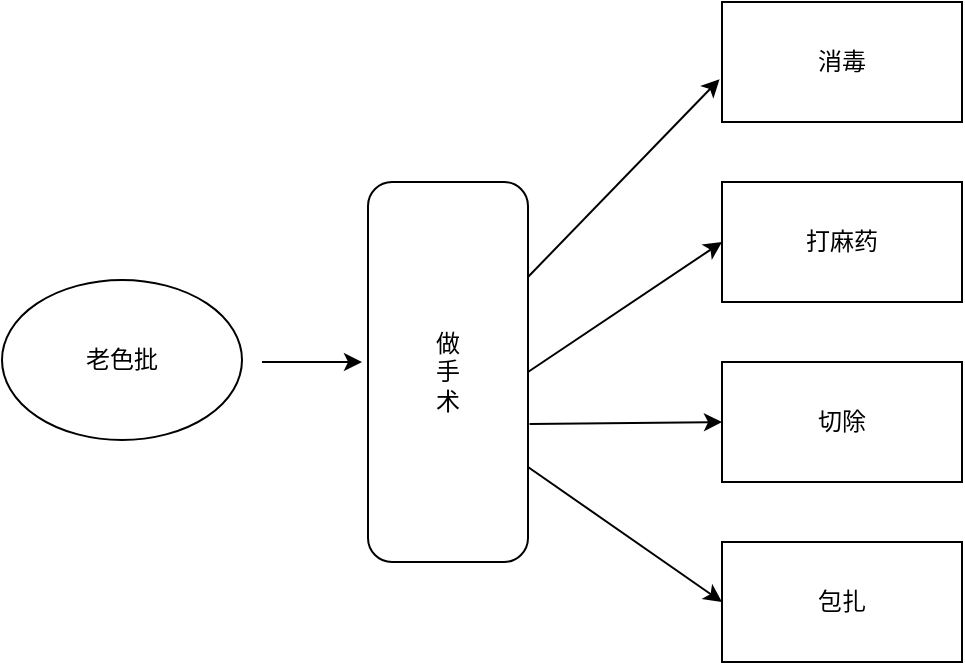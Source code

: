 <mxfile version="14.8.1" type="github">
  <diagram id="tIfJTfWHigymWDPLSlrO" name="Page-1">
    <mxGraphModel dx="1038" dy="490" grid="1" gridSize="10" guides="1" tooltips="1" connect="1" arrows="1" fold="1" page="1" pageScale="1" pageWidth="850" pageHeight="1100" math="0" shadow="0">
      <root>
        <mxCell id="0" />
        <mxCell id="1" parent="0" />
        <mxCell id="c6HZqa-KhIeQ7jRG5_oA-1" value="做&lt;br&gt;手&lt;br&gt;术" style="rounded=1;whiteSpace=wrap;html=1;" vertex="1" parent="1">
          <mxGeometry x="323" y="210" width="80" height="190" as="geometry" />
        </mxCell>
        <mxCell id="c6HZqa-KhIeQ7jRG5_oA-2" value="老色批" style="ellipse;whiteSpace=wrap;html=1;" vertex="1" parent="1">
          <mxGeometry x="140" y="259" width="120" height="80" as="geometry" />
        </mxCell>
        <mxCell id="c6HZqa-KhIeQ7jRG5_oA-3" value="消毒" style="rounded=0;whiteSpace=wrap;html=1;" vertex="1" parent="1">
          <mxGeometry x="500" y="120" width="120" height="60" as="geometry" />
        </mxCell>
        <mxCell id="c6HZqa-KhIeQ7jRG5_oA-4" value="打麻药" style="rounded=0;whiteSpace=wrap;html=1;" vertex="1" parent="1">
          <mxGeometry x="500" y="210" width="120" height="60" as="geometry" />
        </mxCell>
        <mxCell id="c6HZqa-KhIeQ7jRG5_oA-5" value="切除" style="rounded=0;whiteSpace=wrap;html=1;" vertex="1" parent="1">
          <mxGeometry x="500" y="300" width="120" height="60" as="geometry" />
        </mxCell>
        <mxCell id="c6HZqa-KhIeQ7jRG5_oA-6" value="包扎" style="rounded=0;whiteSpace=wrap;html=1;" vertex="1" parent="1">
          <mxGeometry x="500" y="390" width="120" height="60" as="geometry" />
        </mxCell>
        <mxCell id="c6HZqa-KhIeQ7jRG5_oA-7" value="" style="endArrow=classic;html=1;" edge="1" parent="1">
          <mxGeometry width="50" height="50" relative="1" as="geometry">
            <mxPoint x="270" y="300" as="sourcePoint" />
            <mxPoint x="320" y="300" as="targetPoint" />
          </mxGeometry>
        </mxCell>
        <mxCell id="c6HZqa-KhIeQ7jRG5_oA-9" value="" style="endArrow=classic;html=1;entryX=0;entryY=0.5;entryDx=0;entryDy=0;exitX=1;exitY=0.5;exitDx=0;exitDy=0;" edge="1" parent="1" source="c6HZqa-KhIeQ7jRG5_oA-1" target="c6HZqa-KhIeQ7jRG5_oA-4">
          <mxGeometry width="50" height="50" relative="1" as="geometry">
            <mxPoint x="420" y="290" as="sourcePoint" />
            <mxPoint x="490" y="250" as="targetPoint" />
          </mxGeometry>
        </mxCell>
        <mxCell id="c6HZqa-KhIeQ7jRG5_oA-10" value="" style="endArrow=classic;html=1;exitX=1;exitY=0.25;exitDx=0;exitDy=0;entryX=-0.01;entryY=0.643;entryDx=0;entryDy=0;entryPerimeter=0;" edge="1" parent="1" source="c6HZqa-KhIeQ7jRG5_oA-1" target="c6HZqa-KhIeQ7jRG5_oA-3">
          <mxGeometry width="50" height="50" relative="1" as="geometry">
            <mxPoint x="430" y="300" as="sourcePoint" />
            <mxPoint x="500" y="260" as="targetPoint" />
          </mxGeometry>
        </mxCell>
        <mxCell id="c6HZqa-KhIeQ7jRG5_oA-11" value="" style="endArrow=classic;html=1;entryX=0;entryY=0.5;entryDx=0;entryDy=0;exitX=1.01;exitY=0.637;exitDx=0;exitDy=0;exitPerimeter=0;" edge="1" parent="1" source="c6HZqa-KhIeQ7jRG5_oA-1" target="c6HZqa-KhIeQ7jRG5_oA-5">
          <mxGeometry width="50" height="50" relative="1" as="geometry">
            <mxPoint x="420" y="315" as="sourcePoint" />
            <mxPoint x="510" y="250" as="targetPoint" />
          </mxGeometry>
        </mxCell>
        <mxCell id="c6HZqa-KhIeQ7jRG5_oA-12" value="" style="endArrow=classic;html=1;entryX=0;entryY=0.5;entryDx=0;entryDy=0;exitX=1;exitY=0.75;exitDx=0;exitDy=0;" edge="1" parent="1" source="c6HZqa-KhIeQ7jRG5_oA-1" target="c6HZqa-KhIeQ7jRG5_oA-6">
          <mxGeometry width="50" height="50" relative="1" as="geometry">
            <mxPoint x="420.8" y="341.03" as="sourcePoint" />
            <mxPoint x="510" y="340" as="targetPoint" />
          </mxGeometry>
        </mxCell>
      </root>
    </mxGraphModel>
  </diagram>
</mxfile>
